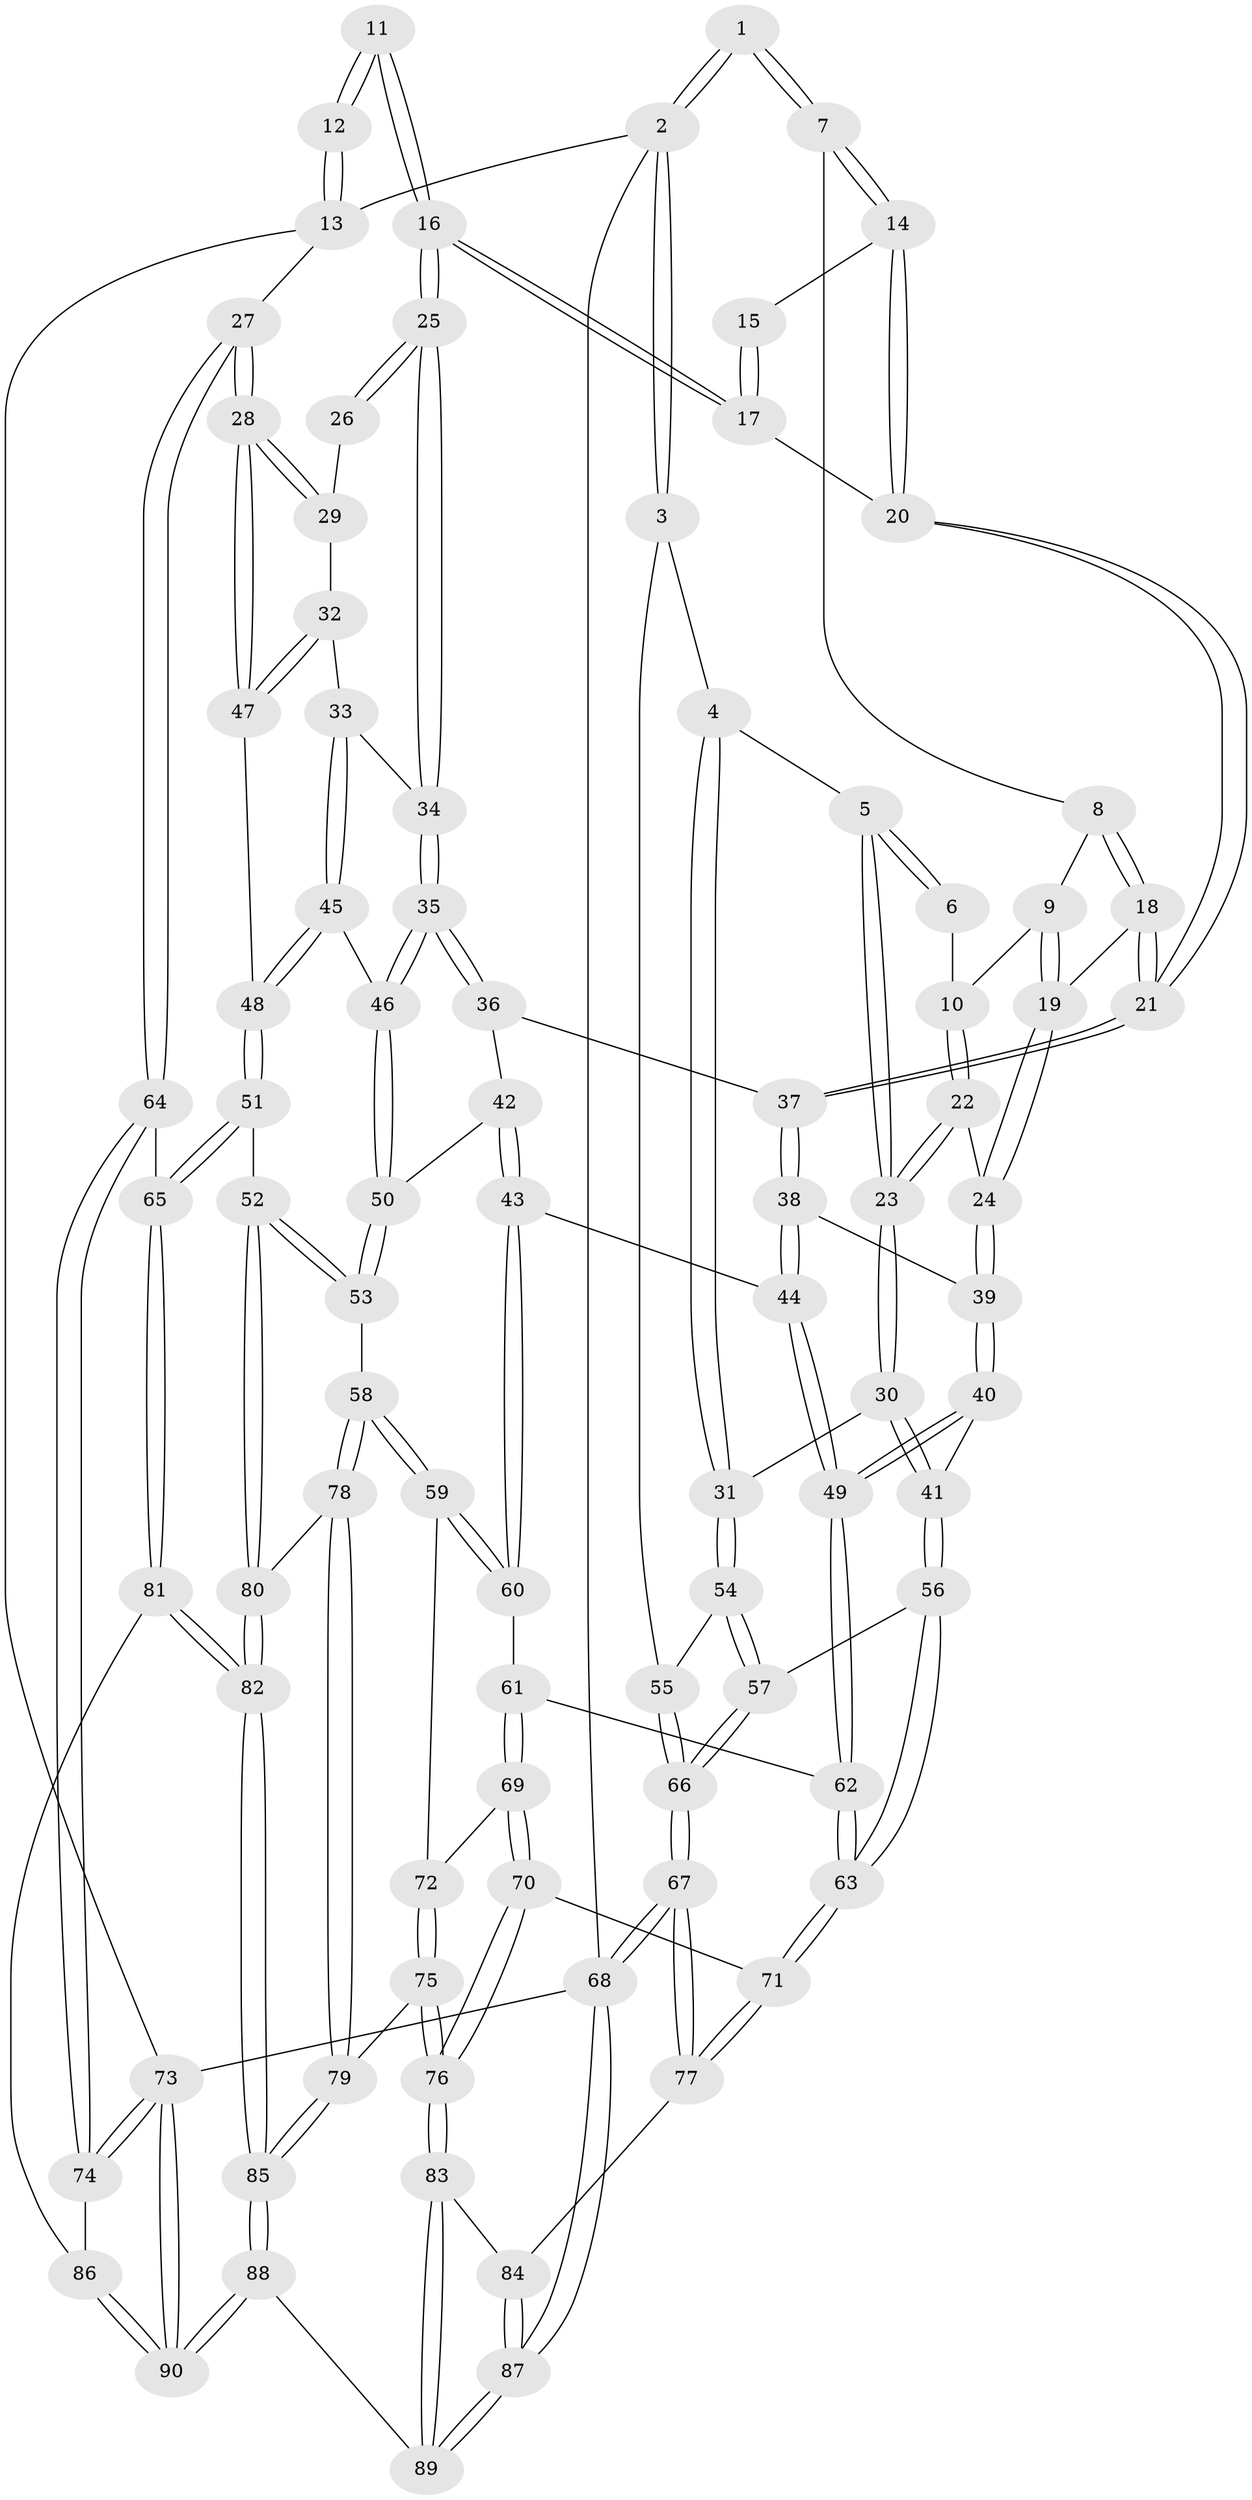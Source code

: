 // Generated by graph-tools (version 1.1) at 2025/27/03/09/25 03:27:16]
// undirected, 90 vertices, 222 edges
graph export_dot {
graph [start="1"]
  node [color=gray90,style=filled];
  1 [pos="+0.24545738939599746+0"];
  2 [pos="+0+0"];
  3 [pos="+0+0.14556756688488878"];
  4 [pos="+0.0341898734753754+0.20040220231169203"];
  5 [pos="+0.14727274242518723+0.18109436672062082"];
  6 [pos="+0.24434578577554258+0"];
  7 [pos="+0.6072788344180182+0"];
  8 [pos="+0.5085256109182575+0.08343839074178122"];
  9 [pos="+0.39603261794889966+0.1402910238169816"];
  10 [pos="+0.31810883920284977+0.16285721103206938"];
  11 [pos="+0.684828875181867+0"];
  12 [pos="+1+0"];
  13 [pos="+1+0"];
  14 [pos="+0.6234077264423127+0"];
  15 [pos="+0.6665919258452303+0"];
  16 [pos="+0.7586382279330409+0.2839438090202371"];
  17 [pos="+0.7241861696207642+0.27413805260577473"];
  18 [pos="+0.46454879448994796+0.2651316597050263"];
  19 [pos="+0.4515492874244548+0.2725871704000556"];
  20 [pos="+0.6241651903908765+0.26764942808760284"];
  21 [pos="+0.6001916712984949+0.29137809953131577"];
  22 [pos="+0.3053092425826344+0.25919411938423725"];
  23 [pos="+0.2629111293463016+0.2828663330374624"];
  24 [pos="+0.4290062856723889+0.28743457482990314"];
  25 [pos="+0.7730364032752742+0.2904561539067775"];
  26 [pos="+0.89941812937935+0.15930949118291327"];
  27 [pos="+1+0.4540142860113659"];
  28 [pos="+1+0.4497500236337587"];
  29 [pos="+0.9130346221261147+0.28746603825779815"];
  30 [pos="+0.21082977798068334+0.3924013637423662"];
  31 [pos="+0.17723172089528957+0.40408049111801625"];
  32 [pos="+0.8762320454564457+0.377417437520766"];
  33 [pos="+0.8317298866866869+0.36330410232907695"];
  34 [pos="+0.7795449939848861+0.323107254858412"];
  35 [pos="+0.7079732690063948+0.4159661288515393"];
  36 [pos="+0.6063127607619265+0.33793522192454895"];
  37 [pos="+0.6029894427437609+0.3255141999241304"];
  38 [pos="+0.4723943774304235+0.40157657822134973"];
  39 [pos="+0.43536073943823106+0.33435271238525205"];
  40 [pos="+0.31572355830101195+0.47682644720193545"];
  41 [pos="+0.3087600156706426+0.4730893469740293"];
  42 [pos="+0.5720649712850028+0.43131427231692354"];
  43 [pos="+0.5170759557556412+0.4769579650449356"];
  44 [pos="+0.4895100804328374+0.4624464397877813"];
  45 [pos="+0.8044774350450118+0.43347308607514695"];
  46 [pos="+0.7078941725515703+0.4439225422585761"];
  47 [pos="+0.9603658416421675+0.45825803409234867"];
  48 [pos="+0.8555959128787246+0.5353695991537342"];
  49 [pos="+0.3482072981536707+0.5098387188460649"];
  50 [pos="+0.7022409589975667+0.4672656109908979"];
  51 [pos="+0.7936362344816104+0.6065790892413525"];
  52 [pos="+0.7287903138877615+0.6346527819205307"];
  53 [pos="+0.7212133035879521+0.630606106035687"];
  54 [pos="+0.10138184964954958+0.4571453833616485"];
  55 [pos="+0+0.3861208456733463"];
  56 [pos="+0.15682391786554079+0.649514796342069"];
  57 [pos="+0.12625191742075545+0.6379907264550255"];
  58 [pos="+0.6323021339332621+0.6300674381243172"];
  59 [pos="+0.6262701640316496+0.6281935576308085"];
  60 [pos="+0.5601848619624843+0.5742026937391549"];
  61 [pos="+0.3612702667694841+0.6210955563594402"];
  62 [pos="+0.3590342306529367+0.6193703056320178"];
  63 [pos="+0.2019451691884517+0.6755959375641319"];
  64 [pos="+1+0.65690719142101"];
  65 [pos="+1+0.6917676440874447"];
  66 [pos="+0+0.8826790157326194"];
  67 [pos="+0+1"];
  68 [pos="+0+1"];
  69 [pos="+0.37957644163129933+0.6587117297568835"];
  70 [pos="+0.37553854700820305+0.8001798894618993"];
  71 [pos="+0.2369207266809519+0.7975358778759947"];
  72 [pos="+0.4940327756366671+0.7018091717712949"];
  73 [pos="+1+1"];
  74 [pos="+1+0.8948667578802453"];
  75 [pos="+0.4602400135173213+0.8580027514899656"];
  76 [pos="+0.44626562333675646+0.8657567560564612"];
  77 [pos="+0.22929311408201553+0.8114972750457404"];
  78 [pos="+0.5370719372165917+0.8425103336982764"];
  79 [pos="+0.5331825445737131+0.846437031742661"];
  80 [pos="+0.7634707229040101+0.7751288616043385"];
  81 [pos="+0.8401864128536759+0.846361144708473"];
  82 [pos="+0.7977409933614443+0.8435782061873717"];
  83 [pos="+0.4241556304507531+0.9462673850758772"];
  84 [pos="+0.27298826165542384+0.9187783493145526"];
  85 [pos="+0.7183412682441802+0.9902307532813069"];
  86 [pos="+0.8760087021822457+0.8677201487978086"];
  87 [pos="+0+1"];
  88 [pos="+0.6931256586509982+1"];
  89 [pos="+0.4511401367403356+1"];
  90 [pos="+1+1"];
  1 -- 2;
  1 -- 2;
  1 -- 7;
  1 -- 7;
  2 -- 3;
  2 -- 3;
  2 -- 13;
  2 -- 68;
  3 -- 4;
  3 -- 55;
  4 -- 5;
  4 -- 31;
  4 -- 31;
  5 -- 6;
  5 -- 6;
  5 -- 23;
  5 -- 23;
  6 -- 10;
  7 -- 8;
  7 -- 14;
  7 -- 14;
  8 -- 9;
  8 -- 18;
  8 -- 18;
  9 -- 10;
  9 -- 19;
  9 -- 19;
  10 -- 22;
  10 -- 22;
  11 -- 12;
  11 -- 12;
  11 -- 16;
  11 -- 16;
  12 -- 13;
  12 -- 13;
  13 -- 27;
  13 -- 73;
  14 -- 15;
  14 -- 20;
  14 -- 20;
  15 -- 17;
  15 -- 17;
  16 -- 17;
  16 -- 17;
  16 -- 25;
  16 -- 25;
  17 -- 20;
  18 -- 19;
  18 -- 21;
  18 -- 21;
  19 -- 24;
  19 -- 24;
  20 -- 21;
  20 -- 21;
  21 -- 37;
  21 -- 37;
  22 -- 23;
  22 -- 23;
  22 -- 24;
  23 -- 30;
  23 -- 30;
  24 -- 39;
  24 -- 39;
  25 -- 26;
  25 -- 26;
  25 -- 34;
  25 -- 34;
  26 -- 29;
  27 -- 28;
  27 -- 28;
  27 -- 64;
  27 -- 64;
  28 -- 29;
  28 -- 29;
  28 -- 47;
  28 -- 47;
  29 -- 32;
  30 -- 31;
  30 -- 41;
  30 -- 41;
  31 -- 54;
  31 -- 54;
  32 -- 33;
  32 -- 47;
  32 -- 47;
  33 -- 34;
  33 -- 45;
  33 -- 45;
  34 -- 35;
  34 -- 35;
  35 -- 36;
  35 -- 36;
  35 -- 46;
  35 -- 46;
  36 -- 37;
  36 -- 42;
  37 -- 38;
  37 -- 38;
  38 -- 39;
  38 -- 44;
  38 -- 44;
  39 -- 40;
  39 -- 40;
  40 -- 41;
  40 -- 49;
  40 -- 49;
  41 -- 56;
  41 -- 56;
  42 -- 43;
  42 -- 43;
  42 -- 50;
  43 -- 44;
  43 -- 60;
  43 -- 60;
  44 -- 49;
  44 -- 49;
  45 -- 46;
  45 -- 48;
  45 -- 48;
  46 -- 50;
  46 -- 50;
  47 -- 48;
  48 -- 51;
  48 -- 51;
  49 -- 62;
  49 -- 62;
  50 -- 53;
  50 -- 53;
  51 -- 52;
  51 -- 65;
  51 -- 65;
  52 -- 53;
  52 -- 53;
  52 -- 80;
  52 -- 80;
  53 -- 58;
  54 -- 55;
  54 -- 57;
  54 -- 57;
  55 -- 66;
  55 -- 66;
  56 -- 57;
  56 -- 63;
  56 -- 63;
  57 -- 66;
  57 -- 66;
  58 -- 59;
  58 -- 59;
  58 -- 78;
  58 -- 78;
  59 -- 60;
  59 -- 60;
  59 -- 72;
  60 -- 61;
  61 -- 62;
  61 -- 69;
  61 -- 69;
  62 -- 63;
  62 -- 63;
  63 -- 71;
  63 -- 71;
  64 -- 65;
  64 -- 74;
  64 -- 74;
  65 -- 81;
  65 -- 81;
  66 -- 67;
  66 -- 67;
  67 -- 68;
  67 -- 68;
  67 -- 77;
  67 -- 77;
  68 -- 87;
  68 -- 87;
  68 -- 73;
  69 -- 70;
  69 -- 70;
  69 -- 72;
  70 -- 71;
  70 -- 76;
  70 -- 76;
  71 -- 77;
  71 -- 77;
  72 -- 75;
  72 -- 75;
  73 -- 74;
  73 -- 74;
  73 -- 90;
  73 -- 90;
  74 -- 86;
  75 -- 76;
  75 -- 76;
  75 -- 79;
  76 -- 83;
  76 -- 83;
  77 -- 84;
  78 -- 79;
  78 -- 79;
  78 -- 80;
  79 -- 85;
  79 -- 85;
  80 -- 82;
  80 -- 82;
  81 -- 82;
  81 -- 82;
  81 -- 86;
  82 -- 85;
  82 -- 85;
  83 -- 84;
  83 -- 89;
  83 -- 89;
  84 -- 87;
  84 -- 87;
  85 -- 88;
  85 -- 88;
  86 -- 90;
  86 -- 90;
  87 -- 89;
  87 -- 89;
  88 -- 89;
  88 -- 90;
  88 -- 90;
}
